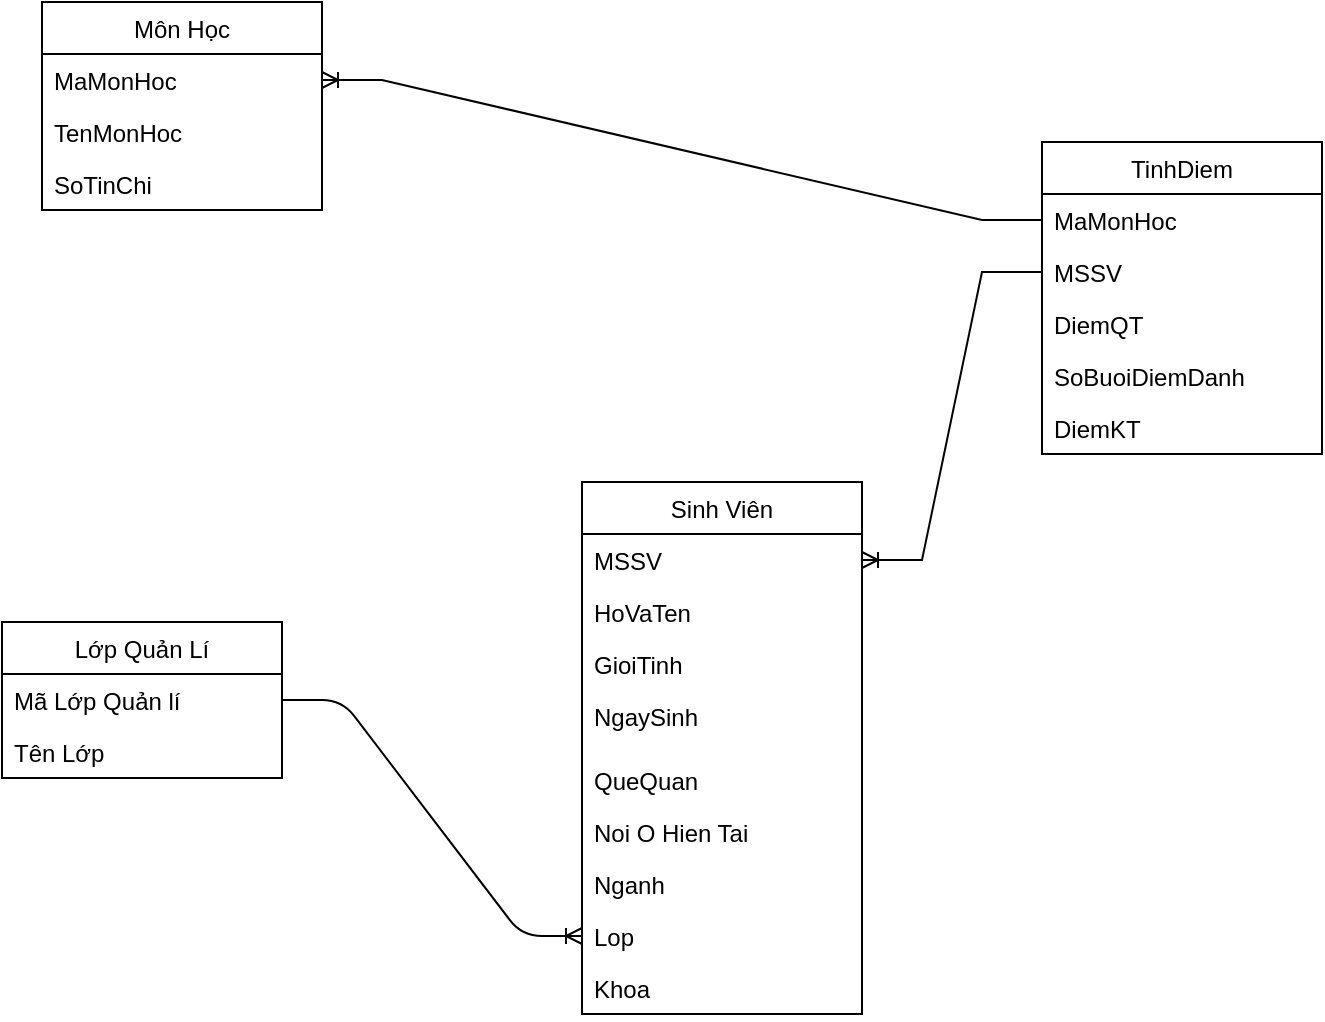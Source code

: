 <mxfile>
    <diagram name="Trang-1" id="JUSUBseWa_ktBqy21HpA">
        <mxGraphModel dx="899" dy="461" grid="1" gridSize="10" guides="1" tooltips="1" connect="1" arrows="1" fold="1" page="1" pageScale="1" pageWidth="827" pageHeight="1169" math="0" shadow="0">
            <root>
                <mxCell id="0"/>
                <mxCell id="1" parent="0"/>
                <mxCell id="WKsWgrFf0T19RoMNQCOt-6" value="Môn Học" style="swimlane;fontStyle=0;childLayout=stackLayout;horizontal=1;startSize=26;fillColor=none;horizontalStack=0;resizeParent=1;resizeParentMax=0;resizeLast=0;collapsible=1;marginBottom=0;" parent="1" vertex="1">
                    <mxGeometry x="170" y="120" width="140" height="104" as="geometry"/>
                </mxCell>
                <mxCell id="WKsWgrFf0T19RoMNQCOt-7" value="MaMonHoc" style="text;strokeColor=none;fillColor=none;align=left;verticalAlign=top;spacingLeft=4;spacingRight=4;overflow=hidden;rotatable=0;points=[[0,0.5],[1,0.5]];portConstraint=eastwest;" parent="WKsWgrFf0T19RoMNQCOt-6" vertex="1">
                    <mxGeometry y="26" width="140" height="26" as="geometry"/>
                </mxCell>
                <mxCell id="WKsWgrFf0T19RoMNQCOt-8" value="TenMonHoc" style="text;strokeColor=none;fillColor=none;align=left;verticalAlign=top;spacingLeft=4;spacingRight=4;overflow=hidden;rotatable=0;points=[[0,0.5],[1,0.5]];portConstraint=eastwest;" parent="WKsWgrFf0T19RoMNQCOt-6" vertex="1">
                    <mxGeometry y="52" width="140" height="26" as="geometry"/>
                </mxCell>
                <mxCell id="WKsWgrFf0T19RoMNQCOt-9" value="SoTinChi" style="text;strokeColor=none;fillColor=none;align=left;verticalAlign=top;spacingLeft=4;spacingRight=4;overflow=hidden;rotatable=0;points=[[0,0.5],[1,0.5]];portConstraint=eastwest;" parent="WKsWgrFf0T19RoMNQCOt-6" vertex="1">
                    <mxGeometry y="78" width="140" height="26" as="geometry"/>
                </mxCell>
                <mxCell id="WKsWgrFf0T19RoMNQCOt-10" value="Sinh Viên" style="swimlane;fontStyle=0;childLayout=stackLayout;horizontal=1;startSize=26;fillColor=none;horizontalStack=0;resizeParent=1;resizeParentMax=0;resizeLast=0;collapsible=1;marginBottom=0;" parent="1" vertex="1">
                    <mxGeometry x="440" y="360" width="140" height="266" as="geometry"/>
                </mxCell>
                <mxCell id="WKsWgrFf0T19RoMNQCOt-11" value="MSSV" style="text;strokeColor=none;fillColor=none;align=left;verticalAlign=top;spacingLeft=4;spacingRight=4;overflow=hidden;rotatable=0;points=[[0,0.5],[1,0.5]];portConstraint=eastwest;" parent="WKsWgrFf0T19RoMNQCOt-10" vertex="1">
                    <mxGeometry y="26" width="140" height="26" as="geometry"/>
                </mxCell>
                <mxCell id="WKsWgrFf0T19RoMNQCOt-28" value="HoVaTen" style="text;strokeColor=none;fillColor=none;align=left;verticalAlign=top;spacingLeft=4;spacingRight=4;overflow=hidden;rotatable=0;points=[[0,0.5],[1,0.5]];portConstraint=eastwest;" parent="WKsWgrFf0T19RoMNQCOt-10" vertex="1">
                    <mxGeometry y="52" width="140" height="26" as="geometry"/>
                </mxCell>
                <mxCell id="WKsWgrFf0T19RoMNQCOt-23" value="GioiTinh" style="text;strokeColor=none;fillColor=none;align=left;verticalAlign=top;spacingLeft=4;spacingRight=4;overflow=hidden;rotatable=0;points=[[0,0.5],[1,0.5]];portConstraint=eastwest;" parent="WKsWgrFf0T19RoMNQCOt-10" vertex="1">
                    <mxGeometry y="78" width="140" height="26" as="geometry"/>
                </mxCell>
                <mxCell id="WKsWgrFf0T19RoMNQCOt-24" value="NgaySinh" style="text;strokeColor=none;fillColor=none;align=left;verticalAlign=top;spacingLeft=4;spacingRight=4;overflow=hidden;rotatable=0;points=[[0,0.5],[1,0.5]];portConstraint=eastwest;" parent="WKsWgrFf0T19RoMNQCOt-10" vertex="1">
                    <mxGeometry y="104" width="140" height="32" as="geometry"/>
                </mxCell>
                <mxCell id="WKsWgrFf0T19RoMNQCOt-25" value="QueQuan" style="text;strokeColor=none;fillColor=none;align=left;verticalAlign=top;spacingLeft=4;spacingRight=4;overflow=hidden;rotatable=0;points=[[0,0.5],[1,0.5]];portConstraint=eastwest;" parent="WKsWgrFf0T19RoMNQCOt-10" vertex="1">
                    <mxGeometry y="136" width="140" height="26" as="geometry"/>
                </mxCell>
                <mxCell id="2" value="Noi O Hien Tai" style="text;strokeColor=none;fillColor=none;align=left;verticalAlign=top;spacingLeft=4;spacingRight=4;overflow=hidden;rotatable=0;points=[[0,0.5],[1,0.5]];portConstraint=eastwest;" vertex="1" parent="WKsWgrFf0T19RoMNQCOt-10">
                    <mxGeometry y="162" width="140" height="26" as="geometry"/>
                </mxCell>
                <mxCell id="WKsWgrFf0T19RoMNQCOt-29" value="Nganh" style="text;strokeColor=none;fillColor=none;align=left;verticalAlign=top;spacingLeft=4;spacingRight=4;overflow=hidden;rotatable=0;points=[[0,0.5],[1,0.5]];portConstraint=eastwest;" parent="WKsWgrFf0T19RoMNQCOt-10" vertex="1">
                    <mxGeometry y="188" width="140" height="26" as="geometry"/>
                </mxCell>
                <mxCell id="WKsWgrFf0T19RoMNQCOt-26" value="Lop" style="text;strokeColor=none;fillColor=none;align=left;verticalAlign=top;spacingLeft=4;spacingRight=4;overflow=hidden;rotatable=0;points=[[0,0.5],[1,0.5]];portConstraint=eastwest;" parent="WKsWgrFf0T19RoMNQCOt-10" vertex="1">
                    <mxGeometry y="214" width="140" height="26" as="geometry"/>
                </mxCell>
                <mxCell id="WKsWgrFf0T19RoMNQCOt-27" value="Khoa" style="text;strokeColor=none;fillColor=none;align=left;verticalAlign=top;spacingLeft=4;spacingRight=4;overflow=hidden;rotatable=0;points=[[0,0.5],[1,0.5]];portConstraint=eastwest;" parent="WKsWgrFf0T19RoMNQCOt-10" vertex="1">
                    <mxGeometry y="240" width="140" height="26" as="geometry"/>
                </mxCell>
                <mxCell id="WKsWgrFf0T19RoMNQCOt-14" value="TinhDiem" style="swimlane;fontStyle=0;childLayout=stackLayout;horizontal=1;startSize=26;fillColor=none;horizontalStack=0;resizeParent=1;resizeParentMax=0;resizeLast=0;collapsible=1;marginBottom=0;" parent="1" vertex="1">
                    <mxGeometry x="670" y="190" width="140" height="156" as="geometry"/>
                </mxCell>
                <mxCell id="WKsWgrFf0T19RoMNQCOt-16" value="MaMonHoc" style="text;strokeColor=none;fillColor=none;align=left;verticalAlign=top;spacingLeft=4;spacingRight=4;overflow=hidden;rotatable=0;points=[[0,0.5],[1,0.5]];portConstraint=eastwest;" parent="WKsWgrFf0T19RoMNQCOt-14" vertex="1">
                    <mxGeometry y="26" width="140" height="26" as="geometry"/>
                </mxCell>
                <mxCell id="WKsWgrFf0T19RoMNQCOt-35" value="MSSV" style="text;strokeColor=none;fillColor=none;align=left;verticalAlign=top;spacingLeft=4;spacingRight=4;overflow=hidden;rotatable=0;points=[[0,0.5],[1,0.5]];portConstraint=eastwest;" parent="WKsWgrFf0T19RoMNQCOt-14" vertex="1">
                    <mxGeometry y="52" width="140" height="26" as="geometry"/>
                </mxCell>
                <mxCell id="WKsWgrFf0T19RoMNQCOt-36" value="DiemQT" style="text;strokeColor=none;fillColor=none;align=left;verticalAlign=top;spacingLeft=4;spacingRight=4;overflow=hidden;rotatable=0;points=[[0,0.5],[1,0.5]];portConstraint=eastwest;" parent="WKsWgrFf0T19RoMNQCOt-14" vertex="1">
                    <mxGeometry y="78" width="140" height="26" as="geometry"/>
                </mxCell>
                <mxCell id="4" value="SoBuoiDiemDanh" style="text;strokeColor=none;fillColor=none;align=left;verticalAlign=top;spacingLeft=4;spacingRight=4;overflow=hidden;rotatable=0;points=[[0,0.5],[1,0.5]];portConstraint=eastwest;" vertex="1" parent="WKsWgrFf0T19RoMNQCOt-14">
                    <mxGeometry y="104" width="140" height="26" as="geometry"/>
                </mxCell>
                <mxCell id="WKsWgrFf0T19RoMNQCOt-17" value="DiemKT" style="text;strokeColor=none;fillColor=none;align=left;verticalAlign=top;spacingLeft=4;spacingRight=4;overflow=hidden;rotatable=0;points=[[0,0.5],[1,0.5]];portConstraint=eastwest;" parent="WKsWgrFf0T19RoMNQCOt-14" vertex="1">
                    <mxGeometry y="130" width="140" height="26" as="geometry"/>
                </mxCell>
                <mxCell id="WKsWgrFf0T19RoMNQCOt-42" value="" style="edgeStyle=entityRelationEdgeStyle;fontSize=12;html=1;endArrow=ERoneToMany;rounded=0;entryX=1;entryY=0.5;entryDx=0;entryDy=0;exitX=0;exitY=0.5;exitDx=0;exitDy=0;" parent="1" source="WKsWgrFf0T19RoMNQCOt-16" target="WKsWgrFf0T19RoMNQCOt-7" edge="1">
                    <mxGeometry width="100" height="100" relative="1" as="geometry">
                        <mxPoint x="400" y="490" as="sourcePoint"/>
                        <mxPoint x="500" y="390" as="targetPoint"/>
                    </mxGeometry>
                </mxCell>
                <mxCell id="WKsWgrFf0T19RoMNQCOt-43" value="" style="edgeStyle=entityRelationEdgeStyle;fontSize=12;html=1;endArrow=ERoneToMany;rounded=0;exitX=0;exitY=0.5;exitDx=0;exitDy=0;entryX=1;entryY=0.5;entryDx=0;entryDy=0;" parent="1" source="WKsWgrFf0T19RoMNQCOt-35" target="WKsWgrFf0T19RoMNQCOt-11" edge="1">
                    <mxGeometry width="100" height="100" relative="1" as="geometry">
                        <mxPoint x="500" y="239" as="sourcePoint"/>
                        <mxPoint x="380" y="360" as="targetPoint"/>
                    </mxGeometry>
                </mxCell>
                <mxCell id="5" value="Lớp Quản Lí" style="swimlane;fontStyle=0;childLayout=stackLayout;horizontal=1;startSize=26;fillColor=none;horizontalStack=0;resizeParent=1;resizeParentMax=0;resizeLast=0;collapsible=1;marginBottom=0;" vertex="1" parent="1">
                    <mxGeometry x="150" y="430" width="140" height="78" as="geometry"/>
                </mxCell>
                <mxCell id="6" value="Mã Lớp Quản lí" style="text;strokeColor=none;fillColor=none;align=left;verticalAlign=top;spacingLeft=4;spacingRight=4;overflow=hidden;rotatable=0;points=[[0,0.5],[1,0.5]];portConstraint=eastwest;" vertex="1" parent="5">
                    <mxGeometry y="26" width="140" height="26" as="geometry"/>
                </mxCell>
                <mxCell id="7" value="Tên Lớp" style="text;strokeColor=none;fillColor=none;align=left;verticalAlign=top;spacingLeft=4;spacingRight=4;overflow=hidden;rotatable=0;points=[[0,0.5],[1,0.5]];portConstraint=eastwest;" vertex="1" parent="5">
                    <mxGeometry y="52" width="140" height="26" as="geometry"/>
                </mxCell>
                <mxCell id="11" value="" style="edgeStyle=entityRelationEdgeStyle;fontSize=12;html=1;endArrow=ERoneToMany;entryX=0;entryY=0.5;entryDx=0;entryDy=0;exitX=1;exitY=0.5;exitDx=0;exitDy=0;" edge="1" parent="1" source="6" target="WKsWgrFf0T19RoMNQCOt-26">
                    <mxGeometry width="100" height="100" relative="1" as="geometry">
                        <mxPoint x="370" y="560" as="sourcePoint"/>
                        <mxPoint x="470" y="460" as="targetPoint"/>
                    </mxGeometry>
                </mxCell>
            </root>
        </mxGraphModel>
    </diagram>
</mxfile>